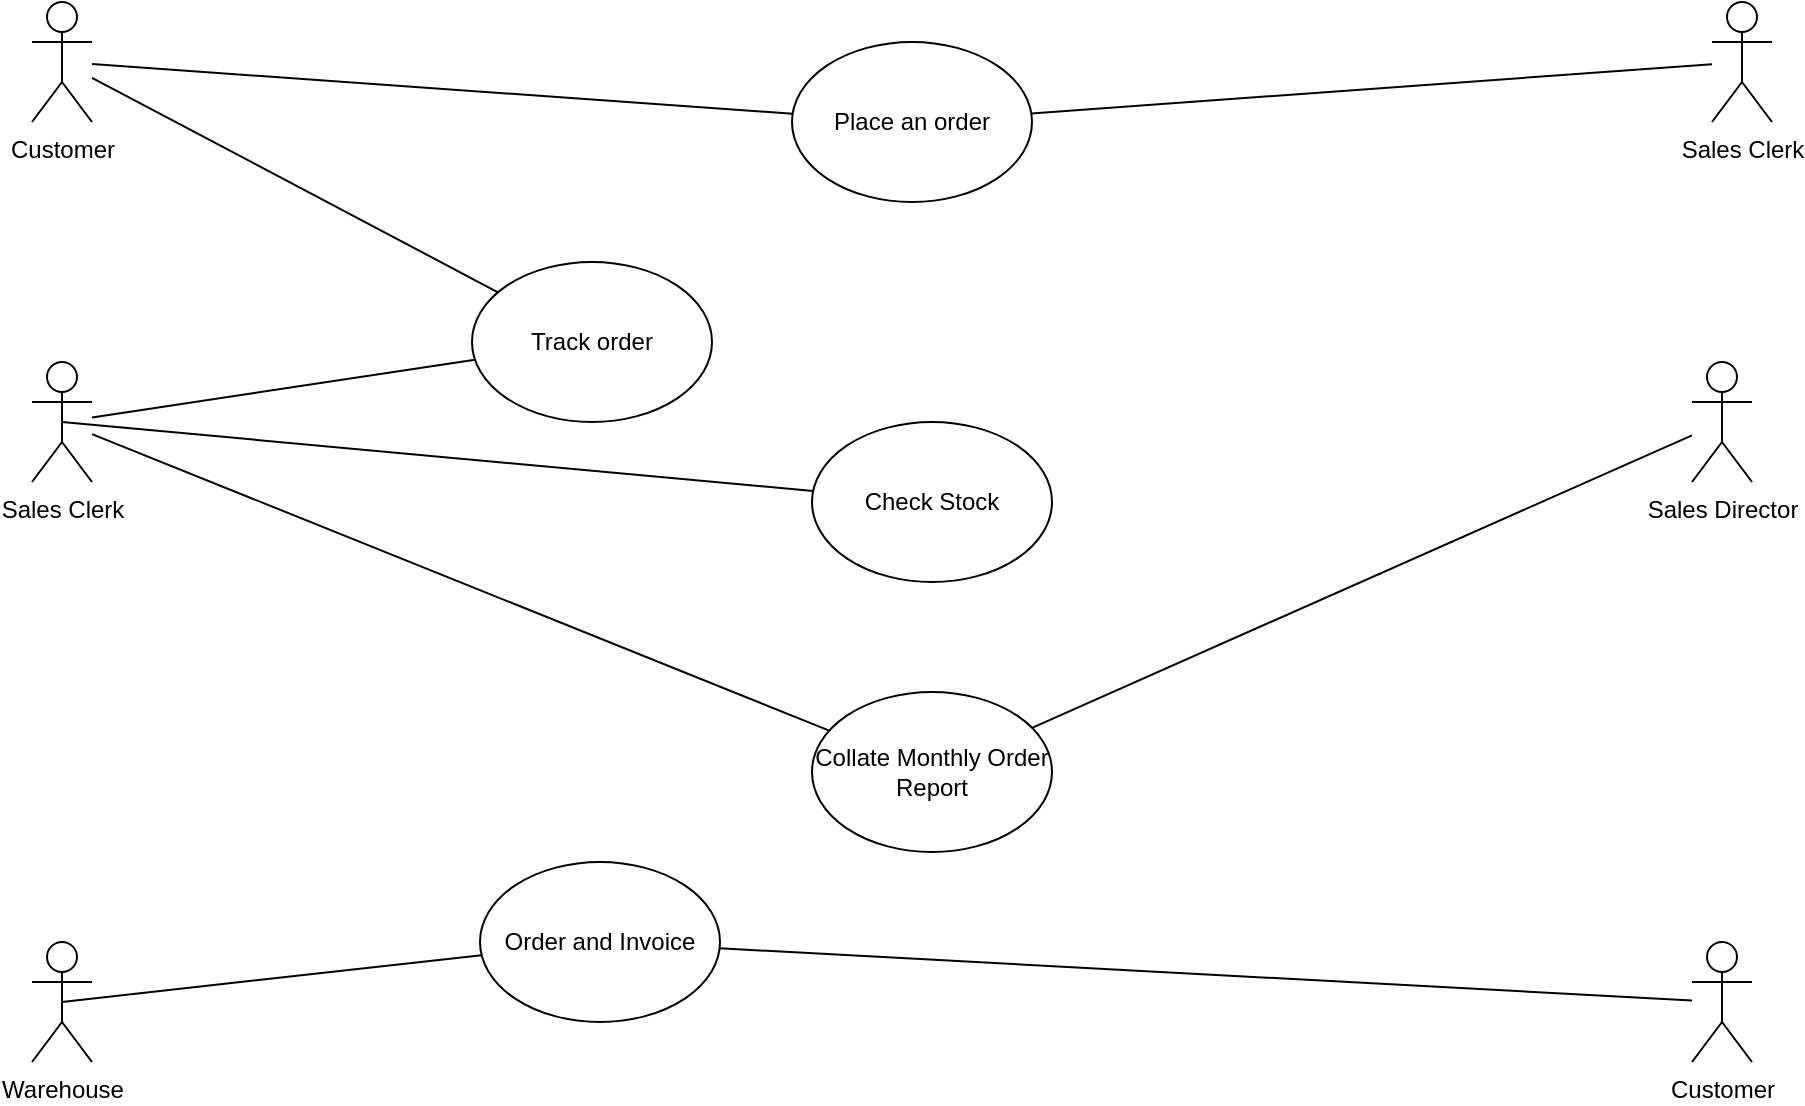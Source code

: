 <mxfile version="15.0.6" type="device"><diagram id="ECQcQmnIr4Lk3NA8cl7U" name="Page-1"><mxGraphModel dx="1276" dy="876" grid="1" gridSize="10" guides="1" tooltips="1" connect="1" arrows="1" fold="1" page="1" pageScale="1" pageWidth="827" pageHeight="1169" math="0" shadow="0"><root><mxCell id="0"/><mxCell id="1" parent="0"/><mxCell id="v1UVnAbGTzaygzO79G-k-1" value="Customer" style="shape=umlActor;verticalLabelPosition=bottom;verticalAlign=top;html=1;outlineConnect=0;" vertex="1" parent="1"><mxGeometry x="70" y="200" width="30" height="60" as="geometry"/></mxCell><mxCell id="v1UVnAbGTzaygzO79G-k-2" value="Sales Clerk" style="shape=umlActor;verticalLabelPosition=bottom;verticalAlign=top;html=1;outlineConnect=0;" vertex="1" parent="1"><mxGeometry x="70" y="380" width="30" height="60" as="geometry"/></mxCell><mxCell id="v1UVnAbGTzaygzO79G-k-3" value="Warehouse" style="shape=umlActor;verticalLabelPosition=bottom;verticalAlign=top;html=1;outlineConnect=0;" vertex="1" parent="1"><mxGeometry x="70" y="670" width="30" height="60" as="geometry"/></mxCell><mxCell id="v1UVnAbGTzaygzO79G-k-4" value="Sales Clerk" style="shape=umlActor;verticalLabelPosition=bottom;verticalAlign=top;html=1;outlineConnect=0;" vertex="1" parent="1"><mxGeometry x="910" y="200" width="30" height="60" as="geometry"/></mxCell><mxCell id="v1UVnAbGTzaygzO79G-k-5" value="Sales Director" style="shape=umlActor;verticalLabelPosition=bottom;verticalAlign=top;html=1;outlineConnect=0;" vertex="1" parent="1"><mxGeometry x="900" y="380" width="30" height="60" as="geometry"/></mxCell><mxCell id="v1UVnAbGTzaygzO79G-k-6" value="Customer" style="shape=umlActor;verticalLabelPosition=bottom;verticalAlign=top;html=1;outlineConnect=0;" vertex="1" parent="1"><mxGeometry x="900" y="670" width="30" height="60" as="geometry"/></mxCell><mxCell id="v1UVnAbGTzaygzO79G-k-8" value="Place an order" style="ellipse;whiteSpace=wrap;html=1;" vertex="1" parent="1"><mxGeometry x="450" y="220" width="120" height="80" as="geometry"/></mxCell><mxCell id="v1UVnAbGTzaygzO79G-k-9" value="Track order" style="ellipse;whiteSpace=wrap;html=1;" vertex="1" parent="1"><mxGeometry x="290" y="330" width="120" height="80" as="geometry"/></mxCell><mxCell id="v1UVnAbGTzaygzO79G-k-10" value="Check Stock" style="ellipse;whiteSpace=wrap;html=1;" vertex="1" parent="1"><mxGeometry x="460" y="410" width="120" height="80" as="geometry"/></mxCell><mxCell id="v1UVnAbGTzaygzO79G-k-11" value="Collate Monthly Order Report" style="ellipse;whiteSpace=wrap;html=1;" vertex="1" parent="1"><mxGeometry x="460" y="545" width="120" height="80" as="geometry"/></mxCell><mxCell id="v1UVnAbGTzaygzO79G-k-12" value="Order and Invoice" style="ellipse;whiteSpace=wrap;html=1;" vertex="1" parent="1"><mxGeometry x="294" y="630" width="120" height="80" as="geometry"/></mxCell><mxCell id="v1UVnAbGTzaygzO79G-k-14" value="" style="endArrow=none;html=1;" edge="1" parent="1" source="v1UVnAbGTzaygzO79G-k-8" target="v1UVnAbGTzaygzO79G-k-1"><mxGeometry width="50" height="50" relative="1" as="geometry"><mxPoint x="360" y="430" as="sourcePoint"/><mxPoint x="410" y="380" as="targetPoint"/></mxGeometry></mxCell><mxCell id="v1UVnAbGTzaygzO79G-k-17" value="" style="endArrow=none;html=1;" edge="1" parent="1" source="v1UVnAbGTzaygzO79G-k-8" target="v1UVnAbGTzaygzO79G-k-4"><mxGeometry width="50" height="50" relative="1" as="geometry"><mxPoint x="360" y="430" as="sourcePoint"/><mxPoint x="410" y="380" as="targetPoint"/></mxGeometry></mxCell><mxCell id="v1UVnAbGTzaygzO79G-k-18" value="" style="endArrow=none;html=1;" edge="1" parent="1" source="v1UVnAbGTzaygzO79G-k-1" target="v1UVnAbGTzaygzO79G-k-9"><mxGeometry width="50" height="50" relative="1" as="geometry"><mxPoint x="190" y="380" as="sourcePoint"/><mxPoint x="240" y="330" as="targetPoint"/></mxGeometry></mxCell><mxCell id="v1UVnAbGTzaygzO79G-k-19" value="" style="endArrow=none;html=1;" edge="1" parent="1" source="v1UVnAbGTzaygzO79G-k-2" target="v1UVnAbGTzaygzO79G-k-9"><mxGeometry width="50" height="50" relative="1" as="geometry"><mxPoint x="360" y="430" as="sourcePoint"/><mxPoint x="410" y="380" as="targetPoint"/></mxGeometry></mxCell><mxCell id="v1UVnAbGTzaygzO79G-k-20" value="" style="endArrow=none;html=1;exitX=0.5;exitY=0.5;exitDx=0;exitDy=0;exitPerimeter=0;" edge="1" parent="1" source="v1UVnAbGTzaygzO79G-k-2" target="v1UVnAbGTzaygzO79G-k-10"><mxGeometry width="50" height="50" relative="1" as="geometry"><mxPoint x="220" y="520" as="sourcePoint"/><mxPoint x="270" y="470" as="targetPoint"/></mxGeometry></mxCell><mxCell id="v1UVnAbGTzaygzO79G-k-21" value="" style="endArrow=none;html=1;" edge="1" parent="1" source="v1UVnAbGTzaygzO79G-k-2" target="v1UVnAbGTzaygzO79G-k-11"><mxGeometry width="50" height="50" relative="1" as="geometry"><mxPoint x="360" y="430" as="sourcePoint"/><mxPoint x="410" y="380" as="targetPoint"/></mxGeometry></mxCell><mxCell id="v1UVnAbGTzaygzO79G-k-22" value="" style="endArrow=none;html=1;" edge="1" parent="1" source="v1UVnAbGTzaygzO79G-k-11" target="v1UVnAbGTzaygzO79G-k-5"><mxGeometry width="50" height="50" relative="1" as="geometry"><mxPoint x="360" y="430" as="sourcePoint"/><mxPoint x="410" y="380" as="targetPoint"/></mxGeometry></mxCell><mxCell id="v1UVnAbGTzaygzO79G-k-23" value="" style="endArrow=none;html=1;exitX=0.5;exitY=0.5;exitDx=0;exitDy=0;exitPerimeter=0;" edge="1" parent="1" source="v1UVnAbGTzaygzO79G-k-3" target="v1UVnAbGTzaygzO79G-k-12"><mxGeometry width="50" height="50" relative="1" as="geometry"><mxPoint x="360" y="430" as="sourcePoint"/><mxPoint x="410" y="380" as="targetPoint"/></mxGeometry></mxCell><mxCell id="v1UVnAbGTzaygzO79G-k-24" value="" style="endArrow=none;html=1;" edge="1" parent="1" source="v1UVnAbGTzaygzO79G-k-12" target="v1UVnAbGTzaygzO79G-k-6"><mxGeometry width="50" height="50" relative="1" as="geometry"><mxPoint x="360" y="430" as="sourcePoint"/><mxPoint x="410" y="380" as="targetPoint"/></mxGeometry></mxCell></root></mxGraphModel></diagram></mxfile>